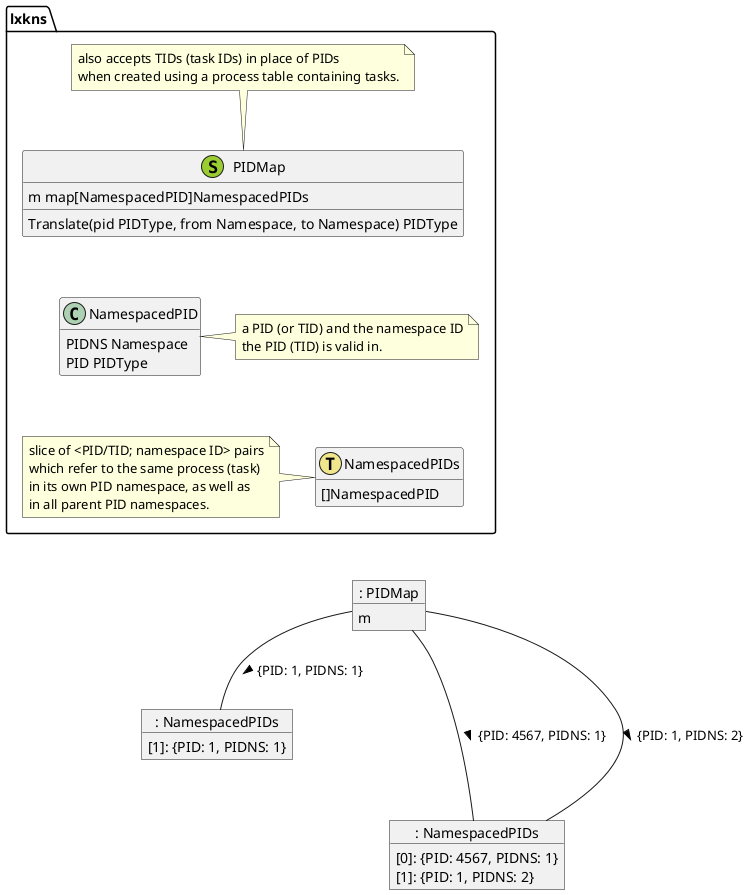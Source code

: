 @startuml pid-map
hide empty fields
hide empty methods
!define L <size:12><&link-intact></size><i>

package "lxkns" {

class "PIDMap" <<(S,YellowGreen)>> {
  m map[NamespacedPID]NamespacedPIDs
  Translate(pid PIDType, from Namespace, to Namespace) PIDType
}
note top {
    also accepts TIDs (task IDs) in place of PIDs
    when created using a process table containing tasks.
}

PIDMap -[hidden]- NamespacedPID
PIDMap -[hidden]-- NamespacedPIDs

class NamespacedPIDs <<(T,Khaki)>> {
    []NamespacedPID
}
note left {
    slice of <PID/TID; namespace ID> pairs
    which refer to the same process (task)
    in its own PID namespace, as well as
    in all parent PID namespaces.
}

class NamespacedPID {
  PIDNS Namespace
  PID PIDType
}
note right: a PID (or TID) and the namespace ID\nthe PID (TID) is valid in.

}

object ": PIDMap" as pidmap {
  m
}
NamespacedPIDs -[hidden]- pidmap

object ": NamespacedPIDs" as pid1 {
  [1]: {PID: 1, PIDNS: 1}
}
pidmap -[hidden]- pid1
pidmap -- pid1 : "{PID: 1, PIDNS: 1} >"

object ": NamespacedPIDs" as pid4567 {
  [0]: {PID: 4567, PIDNS: 1}
  [1]: {PID: 1, PIDNS: 2}
}
pidmap -[hidden]- pid4567
pidmap --- pid4567 : "{PID: 4567, PIDNS: 1} >"
pidmap --- pid4567 : "{PID: 1, PIDNS: 2} >"

@enduml
